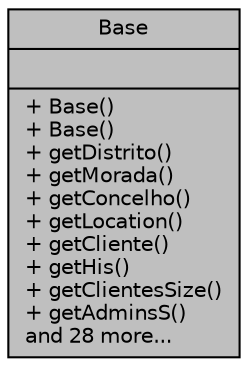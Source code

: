 digraph "Base"
{
 // LATEX_PDF_SIZE
  edge [fontname="Helvetica",fontsize="10",labelfontname="Helvetica",labelfontsize="10"];
  node [fontname="Helvetica",fontsize="10",shape=record];
  Node1 [label="{Base\n||+ Base()\l+ Base()\l+ getDistrito()\l+ getMorada()\l+ getConcelho()\l+ getLocation()\l+ getCliente()\l+ getHis()\l+ getClientesSize()\l+ getAdminsS()\land 28 more...\l}",height=0.2,width=0.4,color="black", fillcolor="grey75", style="filled", fontcolor="black",tooltip=" "];
}
